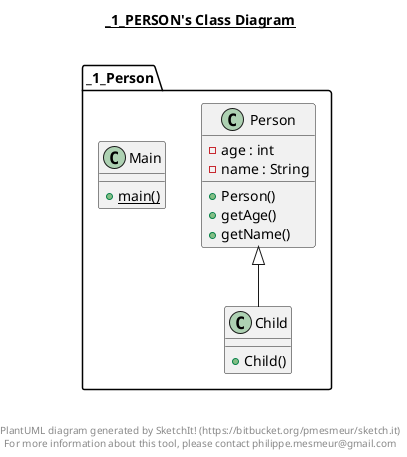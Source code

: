 @startuml

title ___1_PERSON's Class Diagram__\n

  namespace _1_Person {
    class _1_Person.Child {
        + Child()
    }
  }
  

  namespace _1_Person {
    class _1_Person.Main {
        {static} + main()
    }
  }
  

  namespace _1_Person {
    class _1_Person.Person {
        - age : int
        - name : String
        + Person()
        + getAge()
        + getName()
    }
  }
  

  _1_Person.Child -up-|> _1_Person.Person


right footer


PlantUML diagram generated by SketchIt! (https://bitbucket.org/pmesmeur/sketch.it)
For more information about this tool, please contact philippe.mesmeur@gmail.com
endfooter

@enduml
